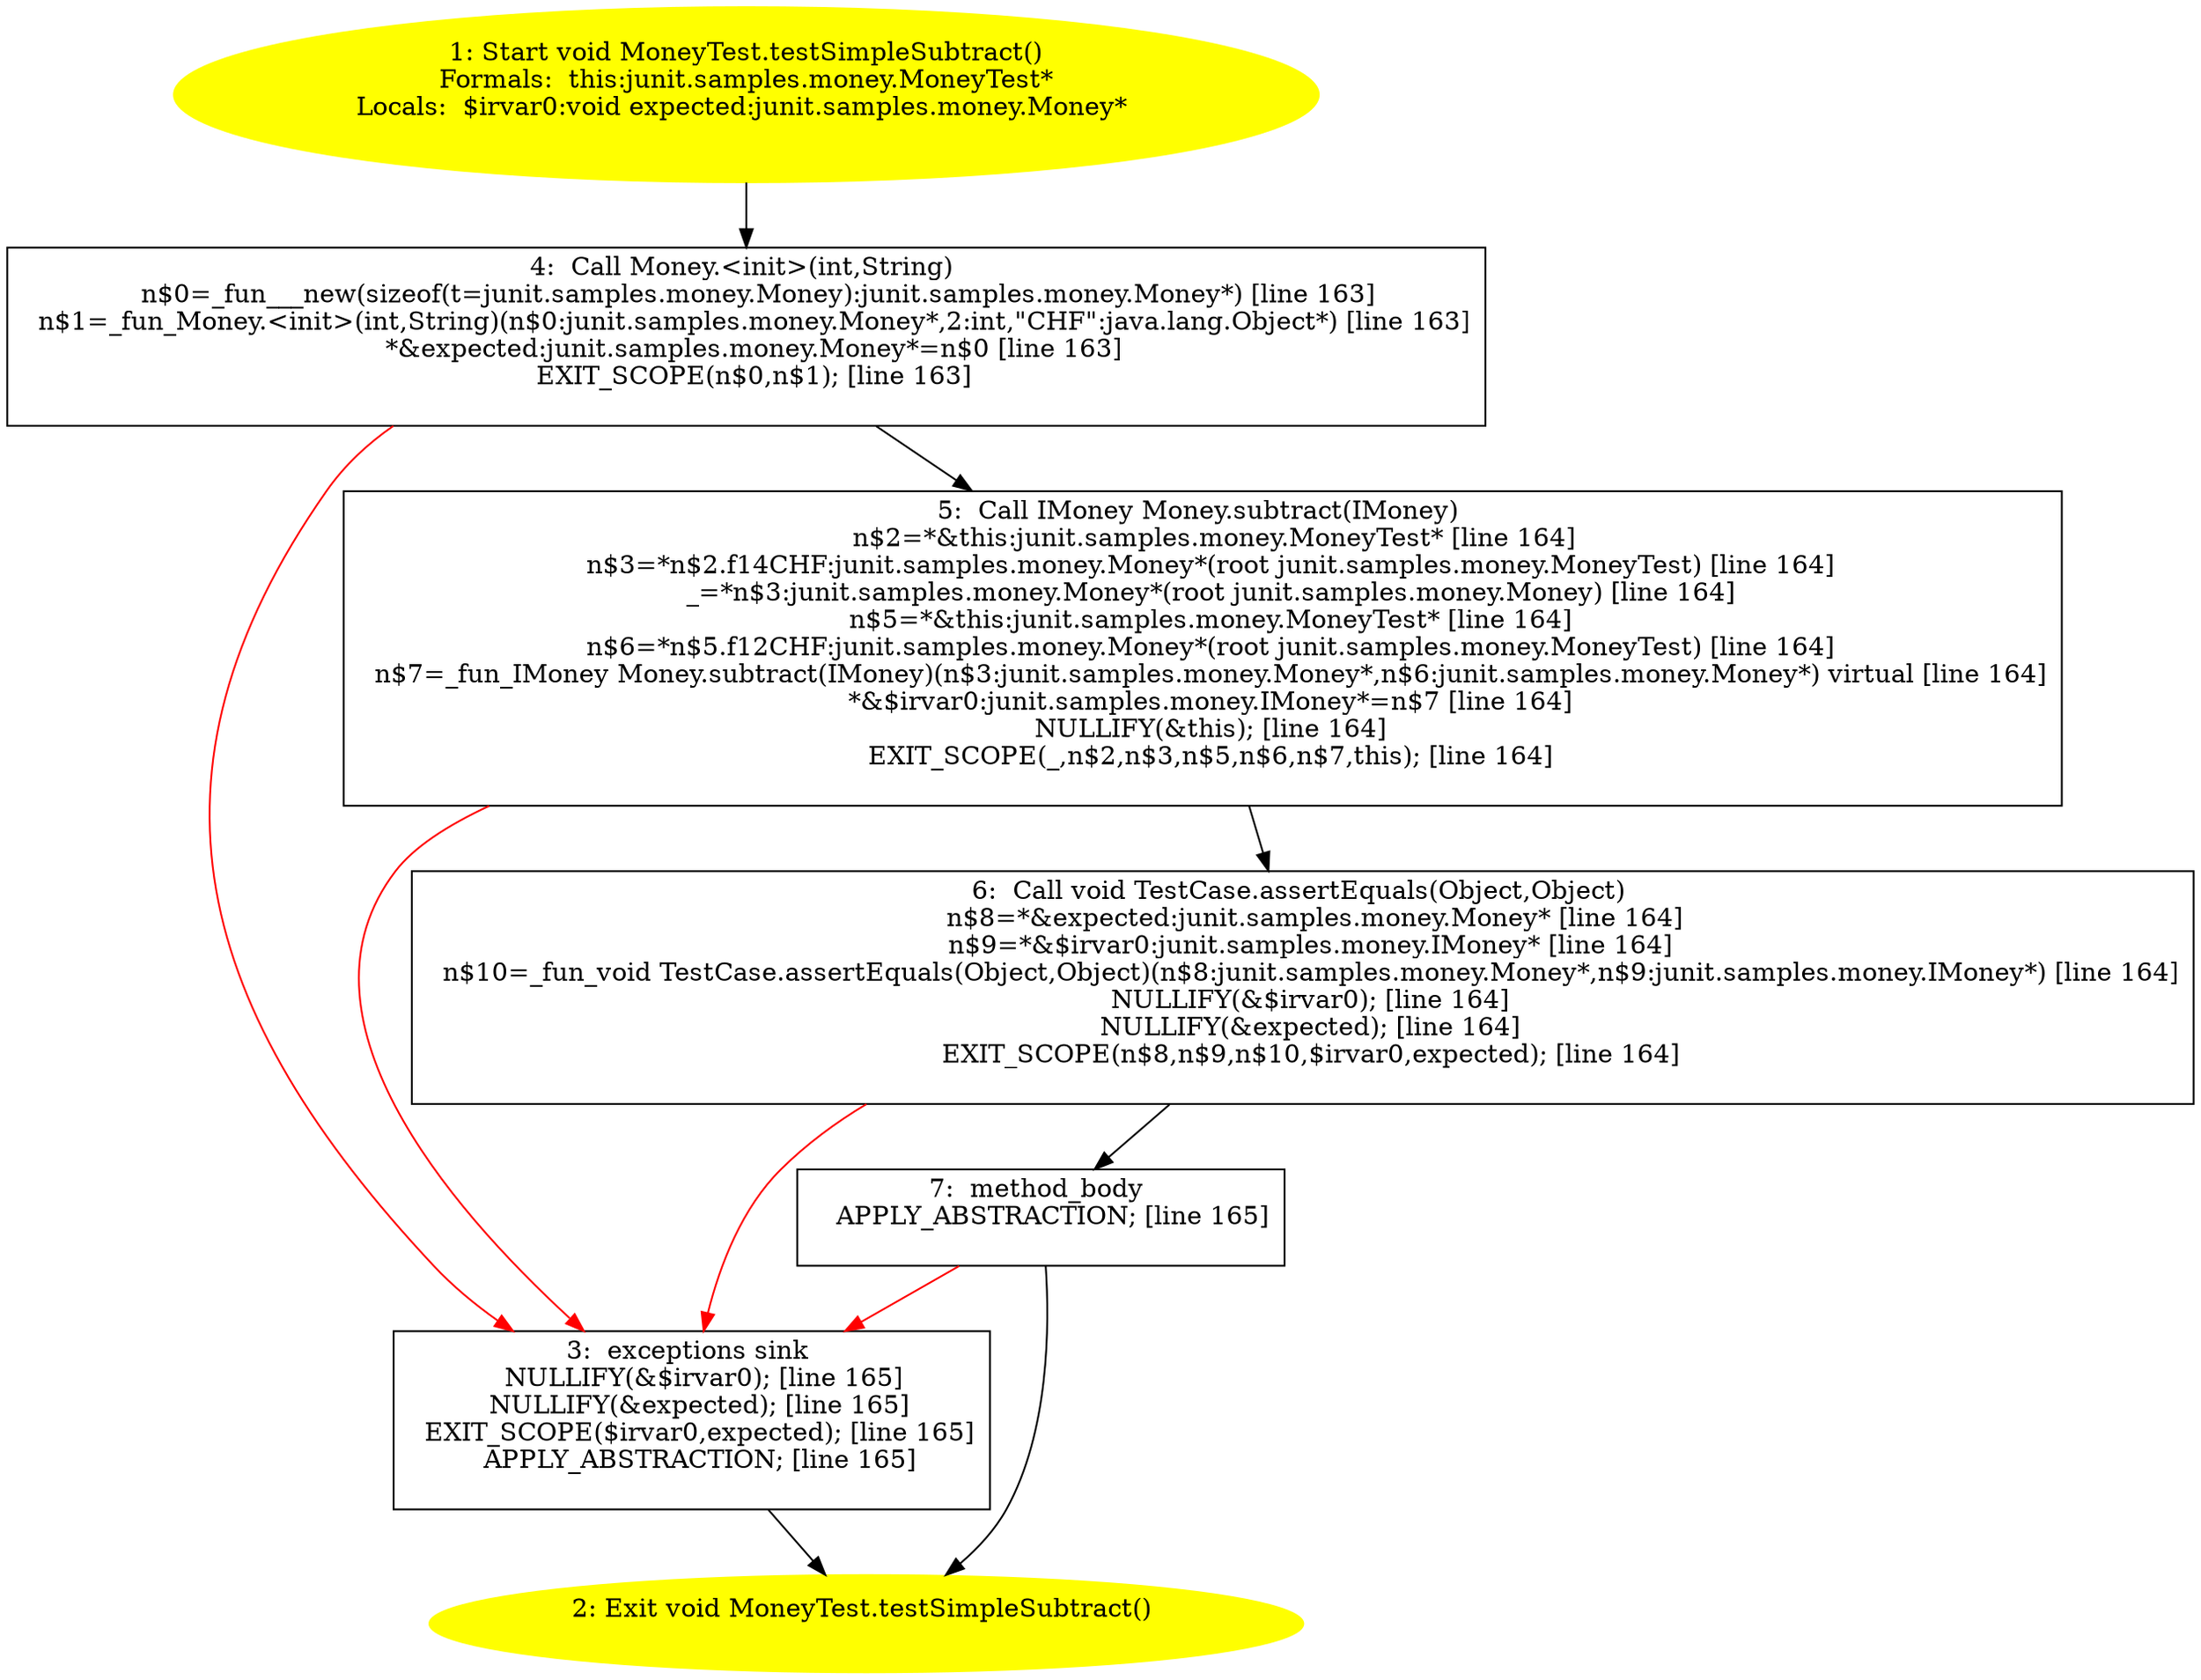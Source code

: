 /* @generated */
digraph cfg {
"junit.samples.money.MoneyTest.testSimpleSubtract():void.5528bdb3fd9fc00fe8831ab8ee58e6ef_1" [label="1: Start void MoneyTest.testSimpleSubtract()\nFormals:  this:junit.samples.money.MoneyTest*\nLocals:  $irvar0:void expected:junit.samples.money.Money* \n  " color=yellow style=filled]
	

	 "junit.samples.money.MoneyTest.testSimpleSubtract():void.5528bdb3fd9fc00fe8831ab8ee58e6ef_1" -> "junit.samples.money.MoneyTest.testSimpleSubtract():void.5528bdb3fd9fc00fe8831ab8ee58e6ef_4" ;
"junit.samples.money.MoneyTest.testSimpleSubtract():void.5528bdb3fd9fc00fe8831ab8ee58e6ef_2" [label="2: Exit void MoneyTest.testSimpleSubtract() \n  " color=yellow style=filled]
	

"junit.samples.money.MoneyTest.testSimpleSubtract():void.5528bdb3fd9fc00fe8831ab8ee58e6ef_3" [label="3:  exceptions sink \n   NULLIFY(&$irvar0); [line 165]\n  NULLIFY(&expected); [line 165]\n  EXIT_SCOPE($irvar0,expected); [line 165]\n  APPLY_ABSTRACTION; [line 165]\n " shape="box"]
	

	 "junit.samples.money.MoneyTest.testSimpleSubtract():void.5528bdb3fd9fc00fe8831ab8ee58e6ef_3" -> "junit.samples.money.MoneyTest.testSimpleSubtract():void.5528bdb3fd9fc00fe8831ab8ee58e6ef_2" ;
"junit.samples.money.MoneyTest.testSimpleSubtract():void.5528bdb3fd9fc00fe8831ab8ee58e6ef_4" [label="4:  Call Money.<init>(int,String) \n   n$0=_fun___new(sizeof(t=junit.samples.money.Money):junit.samples.money.Money*) [line 163]\n  n$1=_fun_Money.<init>(int,String)(n$0:junit.samples.money.Money*,2:int,\"CHF\":java.lang.Object*) [line 163]\n  *&expected:junit.samples.money.Money*=n$0 [line 163]\n  EXIT_SCOPE(n$0,n$1); [line 163]\n " shape="box"]
	

	 "junit.samples.money.MoneyTest.testSimpleSubtract():void.5528bdb3fd9fc00fe8831ab8ee58e6ef_4" -> "junit.samples.money.MoneyTest.testSimpleSubtract():void.5528bdb3fd9fc00fe8831ab8ee58e6ef_5" ;
	 "junit.samples.money.MoneyTest.testSimpleSubtract():void.5528bdb3fd9fc00fe8831ab8ee58e6ef_4" -> "junit.samples.money.MoneyTest.testSimpleSubtract():void.5528bdb3fd9fc00fe8831ab8ee58e6ef_3" [color="red" ];
"junit.samples.money.MoneyTest.testSimpleSubtract():void.5528bdb3fd9fc00fe8831ab8ee58e6ef_5" [label="5:  Call IMoney Money.subtract(IMoney) \n   n$2=*&this:junit.samples.money.MoneyTest* [line 164]\n  n$3=*n$2.f14CHF:junit.samples.money.Money*(root junit.samples.money.MoneyTest) [line 164]\n  _=*n$3:junit.samples.money.Money*(root junit.samples.money.Money) [line 164]\n  n$5=*&this:junit.samples.money.MoneyTest* [line 164]\n  n$6=*n$5.f12CHF:junit.samples.money.Money*(root junit.samples.money.MoneyTest) [line 164]\n  n$7=_fun_IMoney Money.subtract(IMoney)(n$3:junit.samples.money.Money*,n$6:junit.samples.money.Money*) virtual [line 164]\n  *&$irvar0:junit.samples.money.IMoney*=n$7 [line 164]\n  NULLIFY(&this); [line 164]\n  EXIT_SCOPE(_,n$2,n$3,n$5,n$6,n$7,this); [line 164]\n " shape="box"]
	

	 "junit.samples.money.MoneyTest.testSimpleSubtract():void.5528bdb3fd9fc00fe8831ab8ee58e6ef_5" -> "junit.samples.money.MoneyTest.testSimpleSubtract():void.5528bdb3fd9fc00fe8831ab8ee58e6ef_6" ;
	 "junit.samples.money.MoneyTest.testSimpleSubtract():void.5528bdb3fd9fc00fe8831ab8ee58e6ef_5" -> "junit.samples.money.MoneyTest.testSimpleSubtract():void.5528bdb3fd9fc00fe8831ab8ee58e6ef_3" [color="red" ];
"junit.samples.money.MoneyTest.testSimpleSubtract():void.5528bdb3fd9fc00fe8831ab8ee58e6ef_6" [label="6:  Call void TestCase.assertEquals(Object,Object) \n   n$8=*&expected:junit.samples.money.Money* [line 164]\n  n$9=*&$irvar0:junit.samples.money.IMoney* [line 164]\n  n$10=_fun_void TestCase.assertEquals(Object,Object)(n$8:junit.samples.money.Money*,n$9:junit.samples.money.IMoney*) [line 164]\n  NULLIFY(&$irvar0); [line 164]\n  NULLIFY(&expected); [line 164]\n  EXIT_SCOPE(n$8,n$9,n$10,$irvar0,expected); [line 164]\n " shape="box"]
	

	 "junit.samples.money.MoneyTest.testSimpleSubtract():void.5528bdb3fd9fc00fe8831ab8ee58e6ef_6" -> "junit.samples.money.MoneyTest.testSimpleSubtract():void.5528bdb3fd9fc00fe8831ab8ee58e6ef_7" ;
	 "junit.samples.money.MoneyTest.testSimpleSubtract():void.5528bdb3fd9fc00fe8831ab8ee58e6ef_6" -> "junit.samples.money.MoneyTest.testSimpleSubtract():void.5528bdb3fd9fc00fe8831ab8ee58e6ef_3" [color="red" ];
"junit.samples.money.MoneyTest.testSimpleSubtract():void.5528bdb3fd9fc00fe8831ab8ee58e6ef_7" [label="7:  method_body \n   APPLY_ABSTRACTION; [line 165]\n " shape="box"]
	

	 "junit.samples.money.MoneyTest.testSimpleSubtract():void.5528bdb3fd9fc00fe8831ab8ee58e6ef_7" -> "junit.samples.money.MoneyTest.testSimpleSubtract():void.5528bdb3fd9fc00fe8831ab8ee58e6ef_2" ;
	 "junit.samples.money.MoneyTest.testSimpleSubtract():void.5528bdb3fd9fc00fe8831ab8ee58e6ef_7" -> "junit.samples.money.MoneyTest.testSimpleSubtract():void.5528bdb3fd9fc00fe8831ab8ee58e6ef_3" [color="red" ];
}
